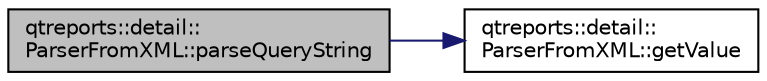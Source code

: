 digraph "qtreports::detail::ParserFromXML::parseQueryString"
{
 // INTERACTIVE_SVG=YES
  bgcolor="transparent";
  edge [fontname="Helvetica",fontsize="10",labelfontname="Helvetica",labelfontsize="10"];
  node [fontname="Helvetica",fontsize="10",shape=record];
  rankdir="LR";
  Node1 [label="qtreports::detail::\lParserFromXML::parseQueryString",height=0.2,width=0.4,color="black", fillcolor="grey75", style="filled", fontcolor="black"];
  Node1 -> Node2 [color="midnightblue",fontsize="10",style="solid",fontname="Helvetica"];
  Node2 [label="qtreports::detail::\lParserFromXML::getValue",height=0.2,width=0.4,color="black",URL="$classqtreports_1_1detail_1_1_parser_from_x_m_l.html#a79b3db940ae07e1f3128371d529ca38b",tooltip="Считывает xml элемент в data. "];
}

